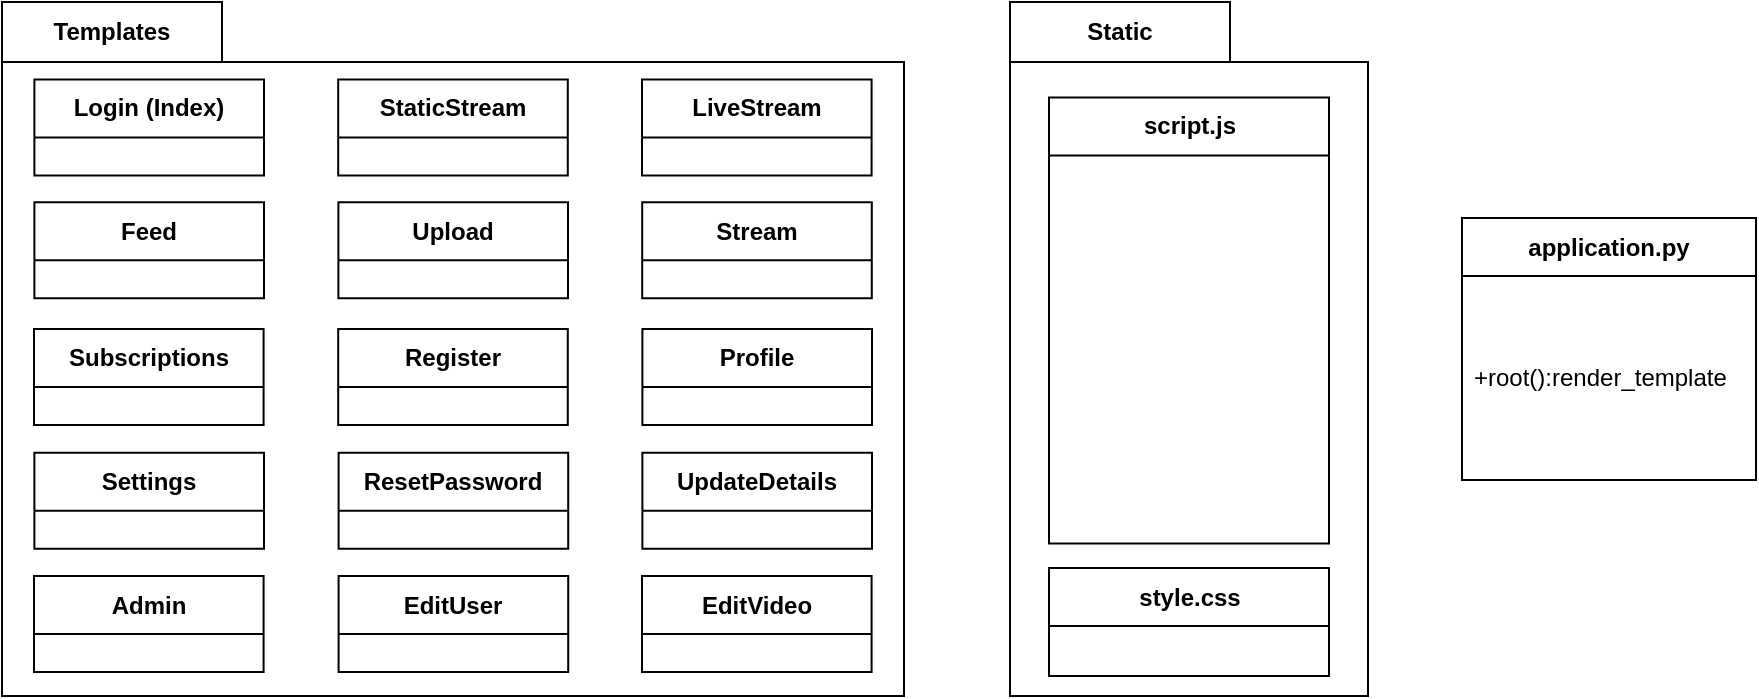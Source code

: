 <mxfile version="24.7.14">
  <diagram name="Page-1" id="DERIRQ6HwPs8k5mACWTO">
    <mxGraphModel dx="1293" dy="1402" grid="0" gridSize="10" guides="1" tooltips="1" connect="1" arrows="1" fold="1" page="0" pageScale="1" pageWidth="850" pageHeight="1100" math="0" shadow="0">
      <root>
        <mxCell id="0" />
        <mxCell id="1" parent="0" />
        <mxCell id="czp1n6SBM71Q5TVRjh1F-4" value="Templates" style="shape=folder;fontStyle=1;tabWidth=110;tabHeight=30;tabPosition=left;html=1;boundedLbl=1;labelInHeader=1;container=1;collapsible=0;whiteSpace=wrap;" vertex="1" parent="1">
          <mxGeometry x="-226" y="-58" width="451" height="347" as="geometry" />
        </mxCell>
        <mxCell id="czp1n6SBM71Q5TVRjh1F-5" value="" style="html=1;strokeColor=none;resizeWidth=1;resizeHeight=1;fillColor=none;part=1;connectable=0;allowArrows=0;deletable=0;whiteSpace=wrap;" vertex="1" parent="czp1n6SBM71Q5TVRjh1F-4">
          <mxGeometry width="451" height="242.9" relative="1" as="geometry">
            <mxPoint y="30" as="offset" />
          </mxGeometry>
        </mxCell>
        <mxCell id="czp1n6SBM71Q5TVRjh1F-6" value="&lt;div&gt;StaticStream&lt;/div&gt;" style="swimlane;fontStyle=1;align=center;verticalAlign=middle;childLayout=stackLayout;horizontal=1;startSize=29;horizontalStack=0;resizeParent=1;resizeParentMax=0;resizeLast=0;collapsible=0;marginBottom=0;html=1;whiteSpace=wrap;" vertex="1" parent="czp1n6SBM71Q5TVRjh1F-4">
          <mxGeometry x="168.1" y="38.7" width="114.8" height="48.046" as="geometry" />
        </mxCell>
        <mxCell id="czp1n6SBM71Q5TVRjh1F-7" value="LiveStream" style="swimlane;fontStyle=1;align=center;verticalAlign=middle;childLayout=stackLayout;horizontal=1;startSize=29;horizontalStack=0;resizeParent=1;resizeParentMax=0;resizeLast=0;collapsible=0;marginBottom=0;html=1;whiteSpace=wrap;" vertex="1" parent="czp1n6SBM71Q5TVRjh1F-4">
          <mxGeometry x="320" y="38.7" width="114.8" height="48.046" as="geometry" />
        </mxCell>
        <mxCell id="czp1n6SBM71Q5TVRjh1F-10" value="Upload" style="swimlane;fontStyle=1;align=center;verticalAlign=middle;childLayout=stackLayout;horizontal=1;startSize=29;horizontalStack=0;resizeParent=1;resizeParentMax=0;resizeLast=0;collapsible=0;marginBottom=0;html=1;whiteSpace=wrap;" vertex="1" parent="czp1n6SBM71Q5TVRjh1F-4">
          <mxGeometry x="168.2" y="100.1" width="114.8" height="48.046" as="geometry" />
        </mxCell>
        <mxCell id="czp1n6SBM71Q5TVRjh1F-11" value="Stream" style="swimlane;fontStyle=1;align=center;verticalAlign=middle;childLayout=stackLayout;horizontal=1;startSize=29;horizontalStack=0;resizeParent=1;resizeParentMax=0;resizeLast=0;collapsible=0;marginBottom=0;html=1;whiteSpace=wrap;" vertex="1" parent="czp1n6SBM71Q5TVRjh1F-4">
          <mxGeometry x="320.1" y="100.1" width="114.8" height="48.046" as="geometry" />
        </mxCell>
        <mxCell id="czp1n6SBM71Q5TVRjh1F-12" value="Subscriptions" style="swimlane;fontStyle=1;align=center;verticalAlign=middle;childLayout=stackLayout;horizontal=1;startSize=29;horizontalStack=0;resizeParent=1;resizeParentMax=0;resizeLast=0;collapsible=0;marginBottom=0;html=1;whiteSpace=wrap;" vertex="1" parent="czp1n6SBM71Q5TVRjh1F-4">
          <mxGeometry x="16" y="163.5" width="114.8" height="48.046" as="geometry" />
        </mxCell>
        <mxCell id="czp1n6SBM71Q5TVRjh1F-13" value="Register" style="swimlane;fontStyle=1;align=center;verticalAlign=middle;childLayout=stackLayout;horizontal=1;startSize=29;horizontalStack=0;resizeParent=1;resizeParentMax=0;resizeLast=0;collapsible=0;marginBottom=0;html=1;whiteSpace=wrap;" vertex="1" parent="czp1n6SBM71Q5TVRjh1F-4">
          <mxGeometry x="168.1" y="163.5" width="114.8" height="48.046" as="geometry" />
        </mxCell>
        <mxCell id="czp1n6SBM71Q5TVRjh1F-14" value="Login (Index)" style="swimlane;fontStyle=1;align=center;verticalAlign=middle;childLayout=stackLayout;horizontal=1;startSize=29;horizontalStack=0;resizeParent=1;resizeParentMax=0;resizeLast=0;collapsible=0;marginBottom=0;html=1;whiteSpace=wrap;" vertex="1" parent="czp1n6SBM71Q5TVRjh1F-4">
          <mxGeometry x="16.2" y="38.7" width="114.8" height="48.046" as="geometry" />
        </mxCell>
        <mxCell id="czp1n6SBM71Q5TVRjh1F-15" value="Settings" style="swimlane;fontStyle=1;align=center;verticalAlign=middle;childLayout=stackLayout;horizontal=1;startSize=29;horizontalStack=0;resizeParent=1;resizeParentMax=0;resizeLast=0;collapsible=0;marginBottom=0;html=1;whiteSpace=wrap;" vertex="1" parent="czp1n6SBM71Q5TVRjh1F-4">
          <mxGeometry x="16.2" y="225.341" width="114.8" height="48.046" as="geometry" />
        </mxCell>
        <mxCell id="czp1n6SBM71Q5TVRjh1F-16" value="ResetPassword" style="swimlane;fontStyle=1;align=center;verticalAlign=middle;childLayout=stackLayout;horizontal=1;startSize=29;horizontalStack=0;resizeParent=1;resizeParentMax=0;resizeLast=0;collapsible=0;marginBottom=0;html=1;whiteSpace=wrap;" vertex="1" parent="czp1n6SBM71Q5TVRjh1F-4">
          <mxGeometry x="168.3" y="225.341" width="114.8" height="48.046" as="geometry" />
        </mxCell>
        <mxCell id="czp1n6SBM71Q5TVRjh1F-17" value="UpdateDetails" style="swimlane;fontStyle=1;align=center;verticalAlign=middle;childLayout=stackLayout;horizontal=1;startSize=29;horizontalStack=0;resizeParent=1;resizeParentMax=0;resizeLast=0;collapsible=0;marginBottom=0;html=1;whiteSpace=wrap;" vertex="1" parent="czp1n6SBM71Q5TVRjh1F-4">
          <mxGeometry x="320.2" y="225.341" width="114.8" height="48.046" as="geometry" />
        </mxCell>
        <mxCell id="czp1n6SBM71Q5TVRjh1F-9" value="Profile" style="swimlane;fontStyle=1;align=center;verticalAlign=middle;childLayout=stackLayout;horizontal=1;startSize=29;horizontalStack=0;resizeParent=1;resizeParentMax=0;resizeLast=0;collapsible=0;marginBottom=0;html=1;whiteSpace=wrap;" vertex="1" parent="czp1n6SBM71Q5TVRjh1F-4">
          <mxGeometry x="320.2" y="163.5" width="114.8" height="48.046" as="geometry" />
        </mxCell>
        <mxCell id="czp1n6SBM71Q5TVRjh1F-18" value="Admin" style="swimlane;fontStyle=1;align=center;verticalAlign=middle;childLayout=stackLayout;horizontal=1;startSize=29;horizontalStack=0;resizeParent=1;resizeParentMax=0;resizeLast=0;collapsible=0;marginBottom=0;html=1;whiteSpace=wrap;" vertex="1" parent="czp1n6SBM71Q5TVRjh1F-4">
          <mxGeometry x="16.0" y="287.001" width="114.8" height="48.046" as="geometry" />
        </mxCell>
        <mxCell id="czp1n6SBM71Q5TVRjh1F-1" value="Feed" style="swimlane;fontStyle=1;align=center;verticalAlign=middle;childLayout=stackLayout;horizontal=1;startSize=29;horizontalStack=0;resizeParent=1;resizeParentMax=0;resizeLast=0;collapsible=0;marginBottom=0;html=1;whiteSpace=wrap;" vertex="1" parent="czp1n6SBM71Q5TVRjh1F-4">
          <mxGeometry x="16.2" y="100.1" width="114.8" height="48.046" as="geometry" />
        </mxCell>
        <mxCell id="czp1n6SBM71Q5TVRjh1F-47" value="EditUser" style="swimlane;fontStyle=1;align=center;verticalAlign=middle;childLayout=stackLayout;horizontal=1;startSize=29;horizontalStack=0;resizeParent=1;resizeParentMax=0;resizeLast=0;collapsible=0;marginBottom=0;html=1;whiteSpace=wrap;" vertex="1" parent="czp1n6SBM71Q5TVRjh1F-4">
          <mxGeometry x="168.3" y="287.001" width="114.8" height="48.046" as="geometry" />
        </mxCell>
        <mxCell id="czp1n6SBM71Q5TVRjh1F-48" value="EditVideo" style="swimlane;fontStyle=1;align=center;verticalAlign=middle;childLayout=stackLayout;horizontal=1;startSize=29;horizontalStack=0;resizeParent=1;resizeParentMax=0;resizeLast=0;collapsible=0;marginBottom=0;html=1;whiteSpace=wrap;" vertex="1" parent="czp1n6SBM71Q5TVRjh1F-4">
          <mxGeometry x="320" y="287.001" width="114.8" height="48.046" as="geometry" />
        </mxCell>
        <mxCell id="czp1n6SBM71Q5TVRjh1F-33" value="&lt;div&gt;application.py&lt;/div&gt;" style="swimlane;fontStyle=1;align=center;verticalAlign=middle;childLayout=stackLayout;horizontal=1;startSize=29;horizontalStack=0;resizeParent=1;resizeParentMax=0;resizeLast=0;collapsible=0;marginBottom=0;html=1;whiteSpace=wrap;" vertex="1" parent="1">
          <mxGeometry x="504" y="50" width="147" height="131" as="geometry" />
        </mxCell>
        <mxCell id="czp1n6SBM71Q5TVRjh1F-35" value="+root():render_template" style="text;html=1;strokeColor=none;fillColor=none;align=left;verticalAlign=middle;spacingLeft=4;spacingRight=4;overflow=hidden;rotatable=0;points=[[0,0.5],[1,0.5]];portConstraint=eastwest;whiteSpace=wrap;" vertex="1" parent="czp1n6SBM71Q5TVRjh1F-33">
          <mxGeometry y="29" width="147" height="102" as="geometry" />
        </mxCell>
        <mxCell id="czp1n6SBM71Q5TVRjh1F-36" value="Static" style="shape=folder;fontStyle=1;tabWidth=110;tabHeight=30;tabPosition=left;html=1;boundedLbl=1;labelInHeader=1;container=1;collapsible=0;whiteSpace=wrap;" vertex="1" parent="1">
          <mxGeometry x="278" y="-58" width="179" height="347" as="geometry" />
        </mxCell>
        <mxCell id="czp1n6SBM71Q5TVRjh1F-37" value="" style="html=1;strokeColor=none;resizeWidth=1;resizeHeight=1;fillColor=none;part=1;connectable=0;allowArrows=0;deletable=0;whiteSpace=wrap;" vertex="1" parent="czp1n6SBM71Q5TVRjh1F-36">
          <mxGeometry width="179.0" height="242.9" relative="1" as="geometry">
            <mxPoint y="30" as="offset" />
          </mxGeometry>
        </mxCell>
        <mxCell id="czp1n6SBM71Q5TVRjh1F-44" value="script.js" style="swimlane;fontStyle=1;align=center;verticalAlign=middle;childLayout=stackLayout;horizontal=1;startSize=29;horizontalStack=0;resizeParent=1;resizeParentMax=0;resizeLast=0;collapsible=0;marginBottom=0;html=1;whiteSpace=wrap;" vertex="1" parent="czp1n6SBM71Q5TVRjh1F-36">
          <mxGeometry x="19.5" y="47.742" width="140" height="223" as="geometry" />
        </mxCell>
        <mxCell id="czp1n6SBM71Q5TVRjh1F-40" value="style.css" style="swimlane;fontStyle=1;align=center;verticalAlign=middle;childLayout=stackLayout;horizontal=1;startSize=29;horizontalStack=0;resizeParent=1;resizeParentMax=0;resizeLast=0;collapsible=0;marginBottom=0;html=1;whiteSpace=wrap;" vertex="1" parent="czp1n6SBM71Q5TVRjh1F-36">
          <mxGeometry x="19.5" y="283" width="140" height="54" as="geometry" />
        </mxCell>
      </root>
    </mxGraphModel>
  </diagram>
</mxfile>
